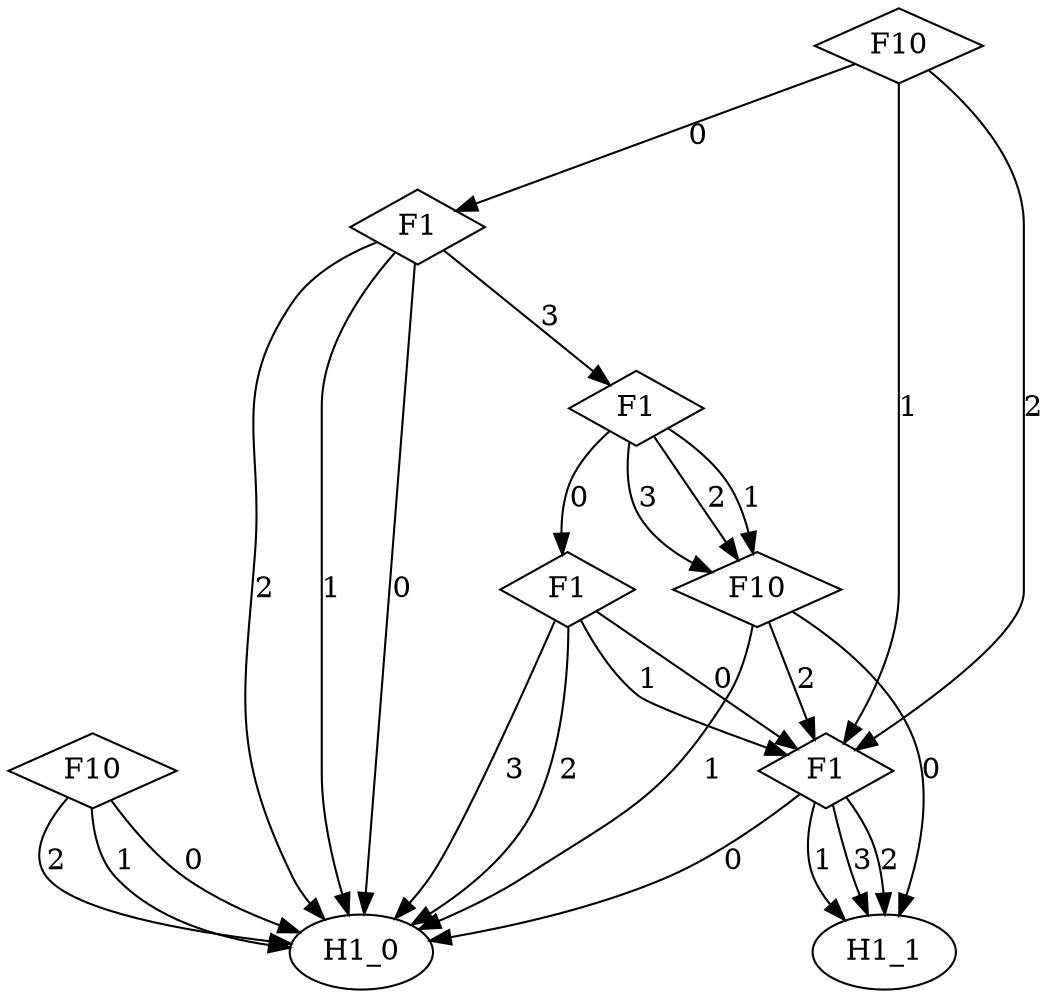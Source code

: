 digraph {
node [label=H1_1,style=""] H1_1
node [label=H1_1,style=""] H1_1
node [label=H1_1,style=""] H1_1
node [label=H1_0,style=""] H1_0
node [label=H1_0,style=""] H1_0
node [label=H1_0,style=""] H1_0
node [label=H1_0,style=""] H1_0
node [label=H1_1,style=""] H1_1
node [label=H1_0,style=""] H1_0
node [label=H1_0,style=""] H1_0
node [label=H1_0,style=""] H1_0
node [label=H1_0,style=""] H1_0
node [label=H1_0,style=""] H1_0
node [label=H1_0,style=""] H1_0
node [label=F1,shape="diamond",style=""] 6
node [label=F1,shape="diamond",style=""] 5
node [label=F10,shape="diamond",style=""] 4
node [label=F1,shape="diamond",style=""] 3
node [label=F10,shape="diamond",style=""] 2
node [label=F1,shape="diamond",style=""] 1
node [label=F10,shape="diamond",style=""] 0

6 -> H1_1 [label="3"]
6 -> H1_1 [label="2"]
6 -> H1_1 [label="1"]
6 -> H1_0 [label="0"]
5 -> H1_0 [label="3"]
5 -> H1_0 [label="2"]
5 -> 6 [label="1"]
5 -> 6 [label="0"]
4 -> 6 [label="2"]
4 -> H1_0 [label="1"]
4 -> H1_1 [label="0"]
3 -> 4 [label="3"]
3 -> 4 [label="2"]
3 -> 4 [label="1"]
3 -> 5 [label="0"]
2 -> H1_0 [label="2"]
2 -> H1_0 [label="1"]
2 -> H1_0 [label="0"]
1 -> 3 [label="3"]
1 -> H1_0 [label="2"]
1 -> H1_0 [label="1"]
1 -> H1_0 [label="0"]
0 -> 6 [label="2"]
0 -> 6 [label="1"]
0 -> 1 [label="0"]
}